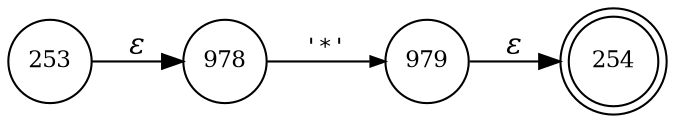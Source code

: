 digraph ATN {
rankdir=LR;
s254[fontsize=11, label="254", shape=doublecircle, fixedsize=true, width=.6];
s978[fontsize=11,label="978", shape=circle, fixedsize=true, width=.55, peripheries=1];
s979[fontsize=11,label="979", shape=circle, fixedsize=true, width=.55, peripheries=1];
s253[fontsize=11,label="253", shape=circle, fixedsize=true, width=.55, peripheries=1];
s253 -> s978 [fontname="Times-Italic", label="&epsilon;"];
s978 -> s979 [fontsize=11, fontname="Courier", arrowsize=.7, label = "'*'", arrowhead = normal];
s979 -> s254 [fontname="Times-Italic", label="&epsilon;"];
}